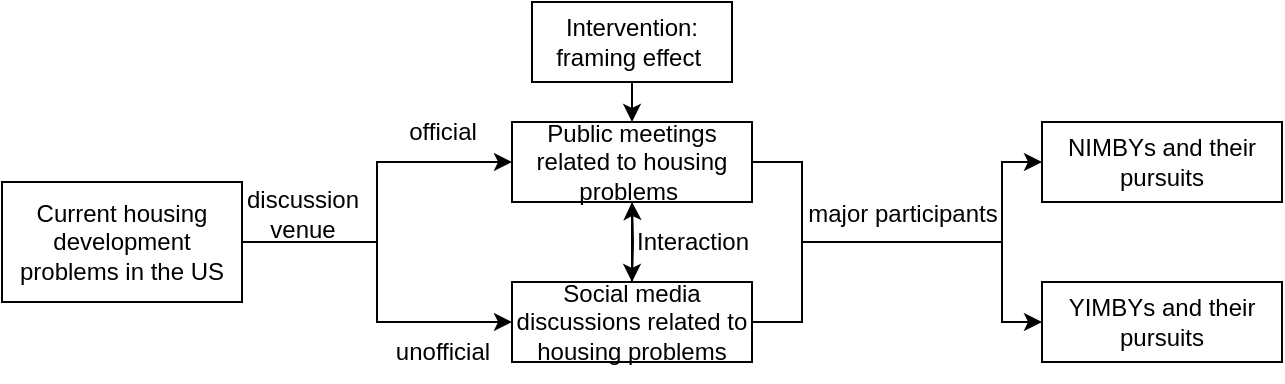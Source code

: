 <mxfile version="21.6.8" type="github">
  <diagram name="Page-1" id="QFeVosU6VZyB3Q-VxHwe">
    <mxGraphModel dx="710" dy="473" grid="1" gridSize="10" guides="1" tooltips="1" connect="1" arrows="1" fold="1" page="1" pageScale="1" pageWidth="850" pageHeight="1100" math="0" shadow="0">
      <root>
        <mxCell id="0" />
        <mxCell id="1" parent="0" />
        <mxCell id="L5M-8_GNVG9nSofDNRtQ-1" style="edgeStyle=orthogonalEdgeStyle;rounded=0;orthogonalLoop=1;jettySize=auto;html=1;exitX=1;exitY=0.5;exitDx=0;exitDy=0;entryX=0;entryY=0.5;entryDx=0;entryDy=0;" parent="1" source="cUflrHvp2M4KVQtTYE87-1" target="cUflrHvp2M4KVQtTYE87-7" edge="1">
          <mxGeometry relative="1" as="geometry">
            <mxPoint x="220" y="150" as="targetPoint" />
          </mxGeometry>
        </mxCell>
        <mxCell id="L5M-8_GNVG9nSofDNRtQ-2" style="edgeStyle=orthogonalEdgeStyle;rounded=0;orthogonalLoop=1;jettySize=auto;html=1;exitX=1;exitY=0.5;exitDx=0;exitDy=0;entryX=0;entryY=0.5;entryDx=0;entryDy=0;" parent="1" source="cUflrHvp2M4KVQtTYE87-1" target="cUflrHvp2M4KVQtTYE87-4" edge="1">
          <mxGeometry relative="1" as="geometry" />
        </mxCell>
        <mxCell id="cUflrHvp2M4KVQtTYE87-1" value="Current housing development problems in the US" style="rounded=0;whiteSpace=wrap;html=1;" parent="1" vertex="1">
          <mxGeometry x="10" y="100" width="120" height="60" as="geometry" />
        </mxCell>
        <mxCell id="cUflrHvp2M4KVQtTYE87-3" value="NIMBYs and their pursuits" style="rounded=0;whiteSpace=wrap;html=1;" parent="1" vertex="1">
          <mxGeometry x="530" y="70" width="120" height="40" as="geometry" />
        </mxCell>
        <mxCell id="cUflrHvp2M4KVQtTYE87-16" style="edgeStyle=orthogonalEdgeStyle;rounded=0;orthogonalLoop=1;jettySize=auto;html=1;exitX=0.5;exitY=1;exitDx=0;exitDy=0;strokeColor=#000000;" parent="1" source="cUflrHvp2M4KVQtTYE87-4" target="cUflrHvp2M4KVQtTYE87-7" edge="1">
          <mxGeometry relative="1" as="geometry" />
        </mxCell>
        <mxCell id="L5M-8_GNVG9nSofDNRtQ-11" style="edgeStyle=orthogonalEdgeStyle;rounded=0;orthogonalLoop=1;jettySize=auto;html=1;exitX=1;exitY=0.5;exitDx=0;exitDy=0;entryX=0;entryY=0.5;entryDx=0;entryDy=0;" parent="1" source="cUflrHvp2M4KVQtTYE87-4" target="L5M-8_GNVG9nSofDNRtQ-10" edge="1">
          <mxGeometry relative="1" as="geometry">
            <Array as="points">
              <mxPoint x="410" y="90" />
              <mxPoint x="410" y="130" />
              <mxPoint x="510" y="130" />
              <mxPoint x="510" y="170" />
            </Array>
          </mxGeometry>
        </mxCell>
        <mxCell id="cUflrHvp2M4KVQtTYE87-4" value="Public meetings related to housing problems&amp;nbsp;" style="rounded=0;whiteSpace=wrap;html=1;" parent="1" vertex="1">
          <mxGeometry x="265" y="70" width="120" height="40" as="geometry" />
        </mxCell>
        <mxCell id="cUflrHvp2M4KVQtTYE87-17" style="edgeStyle=orthogonalEdgeStyle;rounded=0;orthogonalLoop=1;jettySize=auto;html=1;entryX=0.5;entryY=1;entryDx=0;entryDy=0;strokeColor=#000000;" parent="1" target="cUflrHvp2M4KVQtTYE87-4" edge="1">
          <mxGeometry relative="1" as="geometry">
            <mxPoint x="325" y="150" as="sourcePoint" />
          </mxGeometry>
        </mxCell>
        <mxCell id="L5M-8_GNVG9nSofDNRtQ-9" style="edgeStyle=orthogonalEdgeStyle;rounded=0;orthogonalLoop=1;jettySize=auto;html=1;exitX=1;exitY=0.5;exitDx=0;exitDy=0;entryX=0;entryY=0.5;entryDx=0;entryDy=0;" parent="1" source="cUflrHvp2M4KVQtTYE87-7" target="cUflrHvp2M4KVQtTYE87-3" edge="1">
          <mxGeometry relative="1" as="geometry">
            <Array as="points">
              <mxPoint x="410" y="170" />
              <mxPoint x="410" y="130" />
              <mxPoint x="510" y="130" />
              <mxPoint x="510" y="90" />
            </Array>
          </mxGeometry>
        </mxCell>
        <mxCell id="cUflrHvp2M4KVQtTYE87-7" value="Social media discussions related to housing problems" style="rounded=0;whiteSpace=wrap;html=1;" parent="1" vertex="1">
          <mxGeometry x="265" y="150" width="120" height="40" as="geometry" />
        </mxCell>
        <mxCell id="cUflrHvp2M4KVQtTYE87-19" value="discussion &lt;br&gt;venue" style="text;html=1;align=center;verticalAlign=middle;resizable=0;points=[];autosize=1;strokeColor=none;fillColor=none;" parent="1" vertex="1">
          <mxGeometry x="120" y="96" width="80" height="40" as="geometry" />
        </mxCell>
        <mxCell id="cUflrHvp2M4KVQtTYE87-20" value="Interaction" style="text;html=1;align=center;verticalAlign=middle;resizable=0;points=[];autosize=1;strokeColor=none;fillColor=none;fontColor=#000000;" parent="1" vertex="1">
          <mxGeometry x="315" y="115" width="80" height="30" as="geometry" />
        </mxCell>
        <mxCell id="cUflrHvp2M4KVQtTYE87-22" value="major participants" style="text;html=1;align=center;verticalAlign=middle;resizable=0;points=[];autosize=1;strokeColor=none;fillColor=none;" parent="1" vertex="1">
          <mxGeometry x="400" y="101" width="120" height="30" as="geometry" />
        </mxCell>
        <mxCell id="cUflrHvp2M4KVQtTYE87-33" value="official" style="text;html=1;align=center;verticalAlign=middle;resizable=0;points=[];autosize=1;strokeColor=none;fillColor=none;" parent="1" vertex="1">
          <mxGeometry x="200" y="60" width="60" height="30" as="geometry" />
        </mxCell>
        <mxCell id="cUflrHvp2M4KVQtTYE87-34" value="unofficial" style="text;html=1;align=center;verticalAlign=middle;resizable=0;points=[];autosize=1;strokeColor=none;fillColor=none;" parent="1" vertex="1">
          <mxGeometry x="195" y="170" width="70" height="30" as="geometry" />
        </mxCell>
        <mxCell id="L5M-8_GNVG9nSofDNRtQ-10" value="YIMBYs and their pursuits" style="rounded=0;whiteSpace=wrap;html=1;" parent="1" vertex="1">
          <mxGeometry x="530" y="150" width="120" height="40" as="geometry" />
        </mxCell>
        <mxCell id="2gk2xKy6ITxG5UVzB0KS-2" style="edgeStyle=orthogonalEdgeStyle;rounded=0;orthogonalLoop=1;jettySize=auto;html=1;exitX=0.5;exitY=1;exitDx=0;exitDy=0;entryX=0.5;entryY=0;entryDx=0;entryDy=0;" edge="1" parent="1" source="L5M-8_GNVG9nSofDNRtQ-16" target="cUflrHvp2M4KVQtTYE87-4">
          <mxGeometry relative="1" as="geometry" />
        </mxCell>
        <mxCell id="L5M-8_GNVG9nSofDNRtQ-16" value="Intervention: framing effect&amp;nbsp;" style="rounded=0;whiteSpace=wrap;html=1;" parent="1" vertex="1">
          <mxGeometry x="275" y="10" width="100" height="40" as="geometry" />
        </mxCell>
      </root>
    </mxGraphModel>
  </diagram>
</mxfile>
